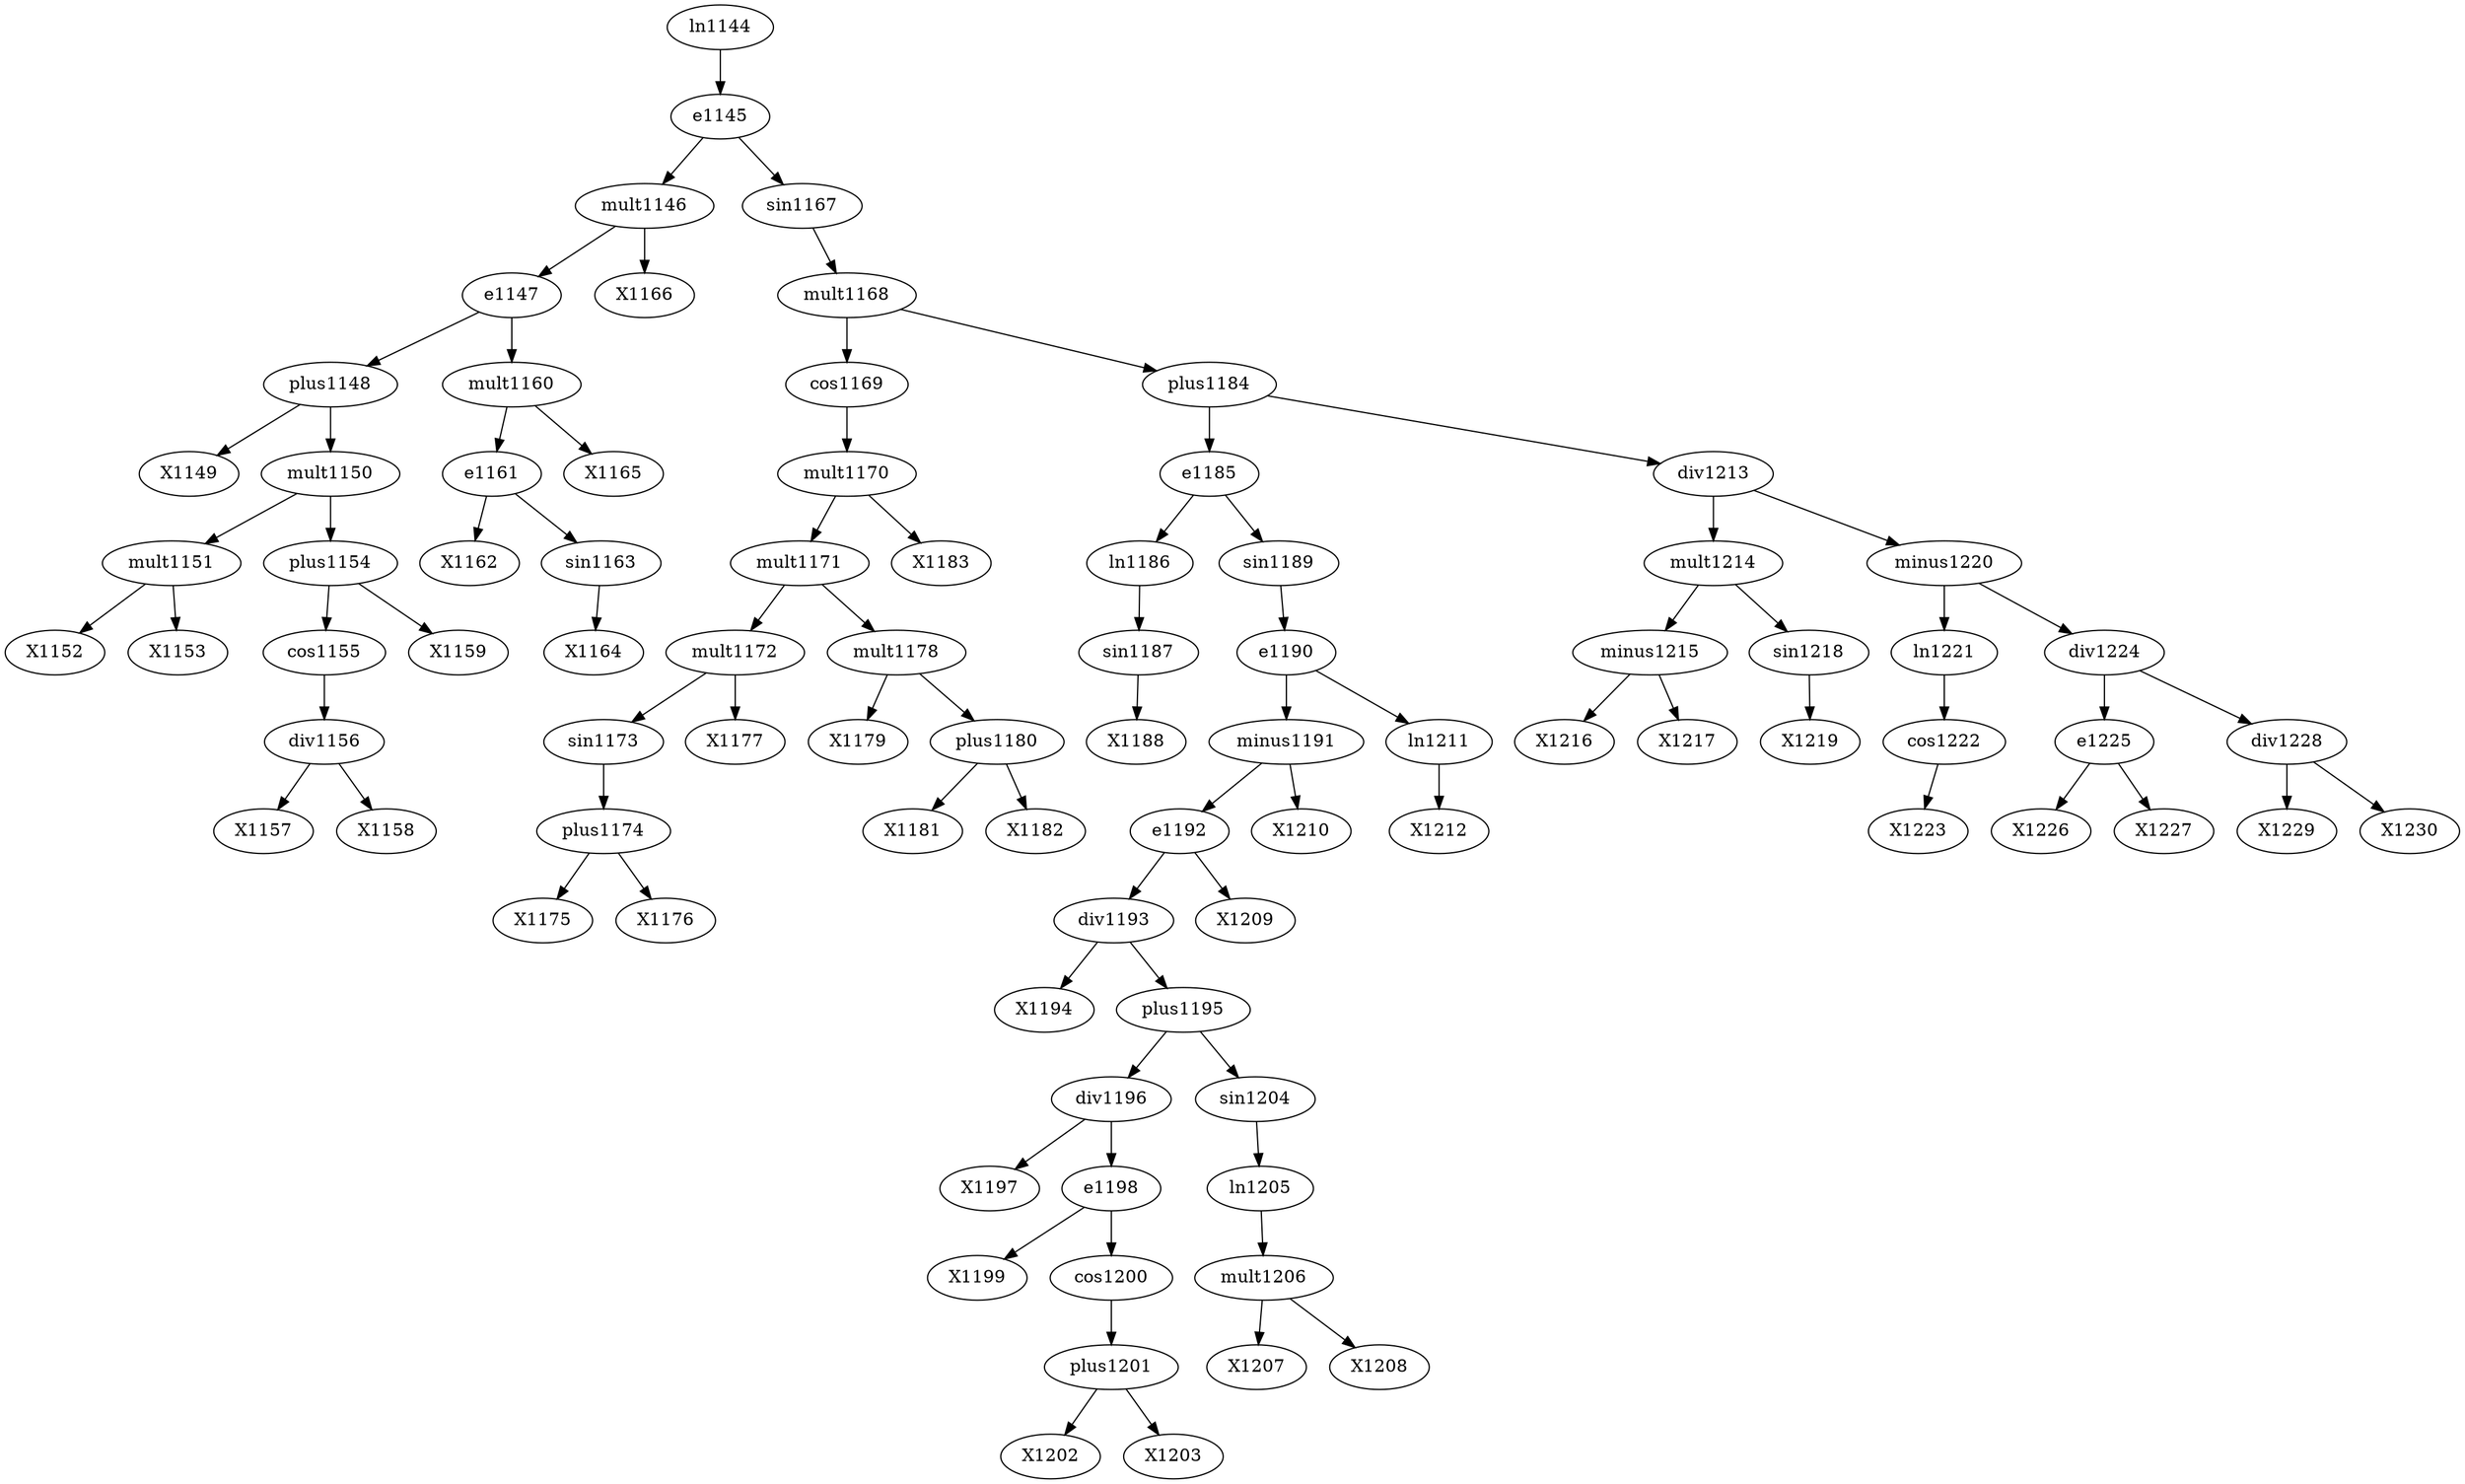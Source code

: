 digraph T {
	plus1148 -> X1149
	mult1151 -> X1152
	mult1151 -> X1153
	mult1150 -> mult1151
	div1156 -> X1157
	div1156 -> X1158
	cos1155 -> div1156
	plus1154 -> cos1155
	plus1154 -> X1159
	mult1150 -> plus1154
	plus1148 -> mult1150
	e1147 -> plus1148
	e1161 -> X1162
	sin1163 -> X1164
	e1161 -> sin1163
	mult1160 -> e1161
	mult1160 -> X1165
	e1147 -> mult1160
	mult1146 -> e1147
	mult1146 -> X1166
	e1145 -> mult1146
	plus1174 -> X1175
	plus1174 -> X1176
	sin1173 -> plus1174
	mult1172 -> sin1173
	mult1172 -> X1177
	mult1171 -> mult1172
	mult1178 -> X1179
	plus1180 -> X1181
	plus1180 -> X1182
	mult1178 -> plus1180
	mult1171 -> mult1178
	mult1170 -> mult1171
	mult1170 -> X1183
	cos1169 -> mult1170
	mult1168 -> cos1169
	sin1187 -> X1188
	ln1186 -> sin1187
	e1185 -> ln1186
	div1193 -> X1194
	div1196 -> X1197
	e1198 -> X1199
	plus1201 -> X1202
	plus1201 -> X1203
	cos1200 -> plus1201
	e1198 -> cos1200
	div1196 -> e1198
	plus1195 -> div1196
	mult1206 -> X1207
	mult1206 -> X1208
	ln1205 -> mult1206
	sin1204 -> ln1205
	plus1195 -> sin1204
	div1193 -> plus1195
	e1192 -> div1193
	e1192 -> X1209
	minus1191 -> e1192
	minus1191 -> X1210
	e1190 -> minus1191
	ln1211 -> X1212
	e1190 -> ln1211
	sin1189 -> e1190
	e1185 -> sin1189
	plus1184 -> e1185
	minus1215 -> X1216
	minus1215 -> X1217
	mult1214 -> minus1215
	sin1218 -> X1219
	mult1214 -> sin1218
	div1213 -> mult1214
	cos1222 -> X1223
	ln1221 -> cos1222
	minus1220 -> ln1221
	e1225 -> X1226
	e1225 -> X1227
	div1224 -> e1225
	div1228 -> X1229
	div1228 -> X1230
	div1224 -> div1228
	minus1220 -> div1224
	div1213 -> minus1220
	plus1184 -> div1213
	mult1168 -> plus1184
	sin1167 -> mult1168
	e1145 -> sin1167
	ln1144 -> e1145
}
